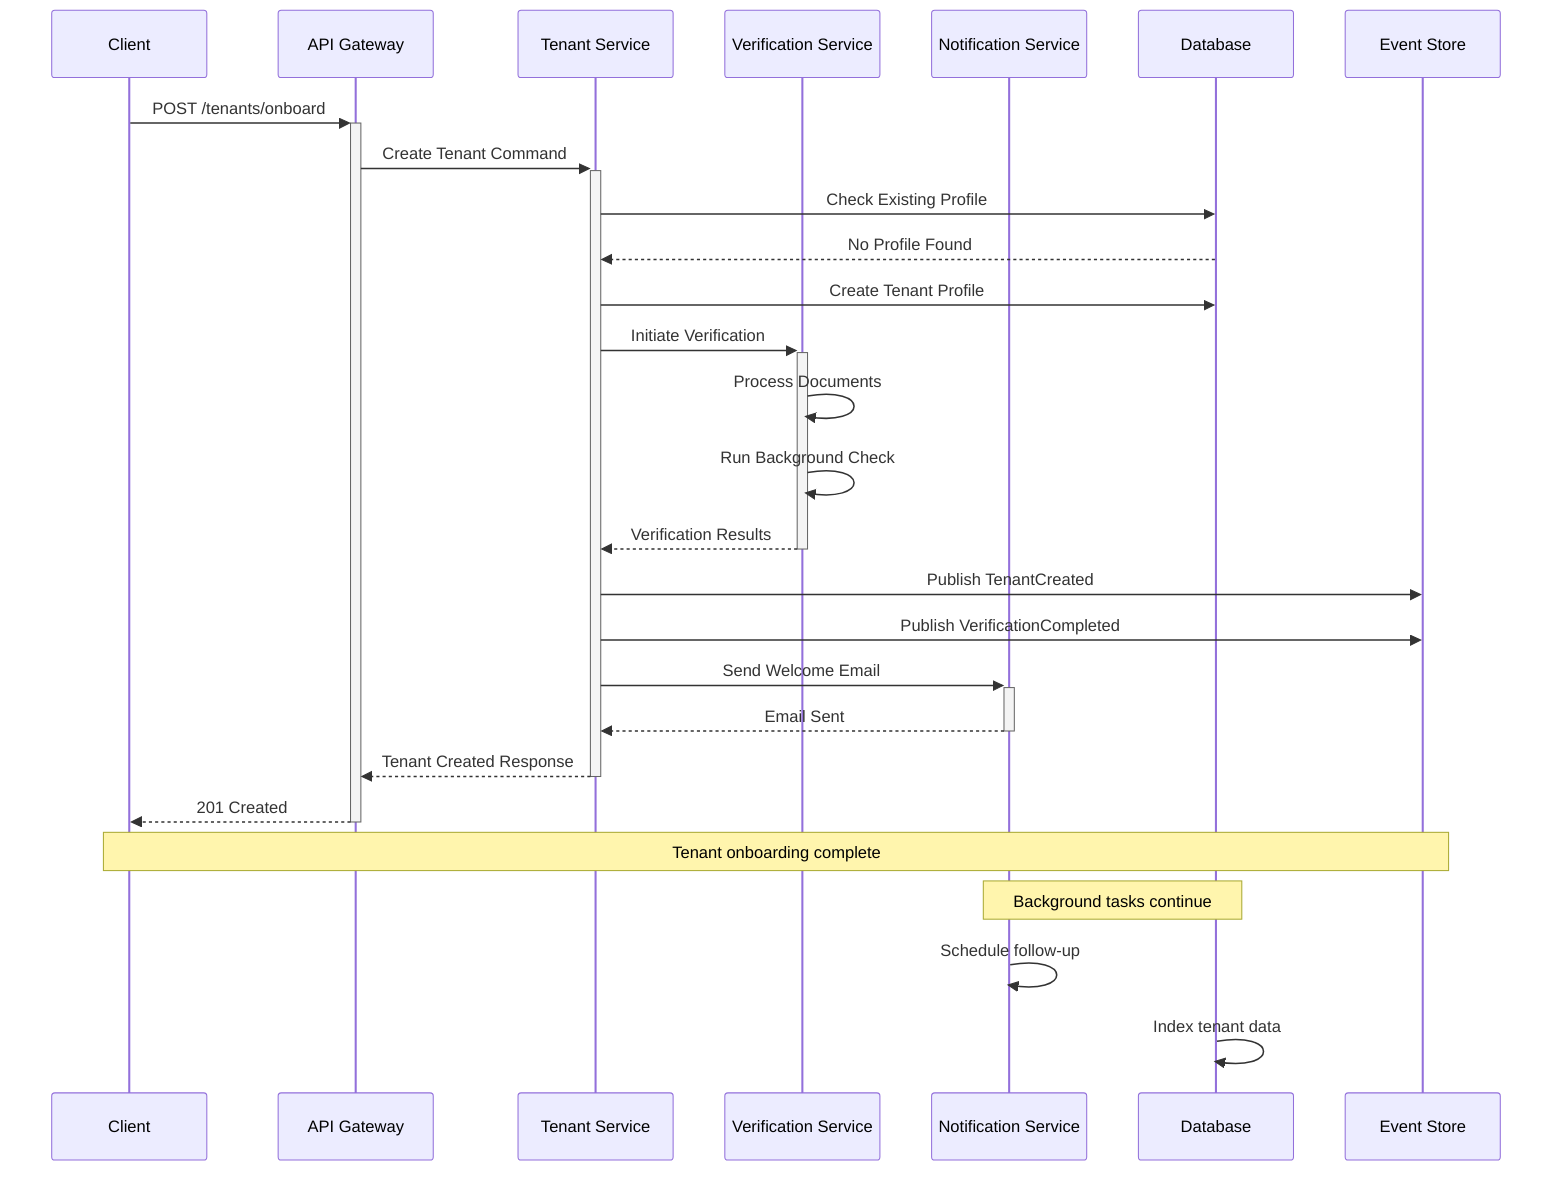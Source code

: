 sequenceDiagram
    participant C as Client
    participant AG as API Gateway
    participant TS as Tenant Service
    participant VS as Verification Service
    participant NS as Notification Service
    participant DB as Database
    participant ES as Event Store

    C->>+AG: POST /tenants/onboard
    AG->>+TS: Create Tenant Command
    
    %% Profile Creation
    TS->>DB: Check Existing Profile
    DB-->>TS: No Profile Found
    TS->>DB: Create Tenant Profile
    
    %% Verification Process
    TS->>+VS: Initiate Verification
    VS->>VS: Process Documents
    VS->>VS: Run Background Check
    VS-->>-TS: Verification Results
    
    %% Event Publishing
    TS->>ES: Publish TenantCreated
    TS->>ES: Publish VerificationCompleted
    
    %% Notification
    TS->>+NS: Send Welcome Email
    NS-->>-TS: Email Sent
    
    %% Response Chain
    TS-->>-AG: Tenant Created Response
    AG-->>-C: 201 Created
    
    Note over C,ES: Tenant onboarding complete
    
    %% Async Background Tasks
    Note over NS,DB: Background tasks continue
    NS->>NS: Schedule follow-up
    DB->>DB: Index tenant data